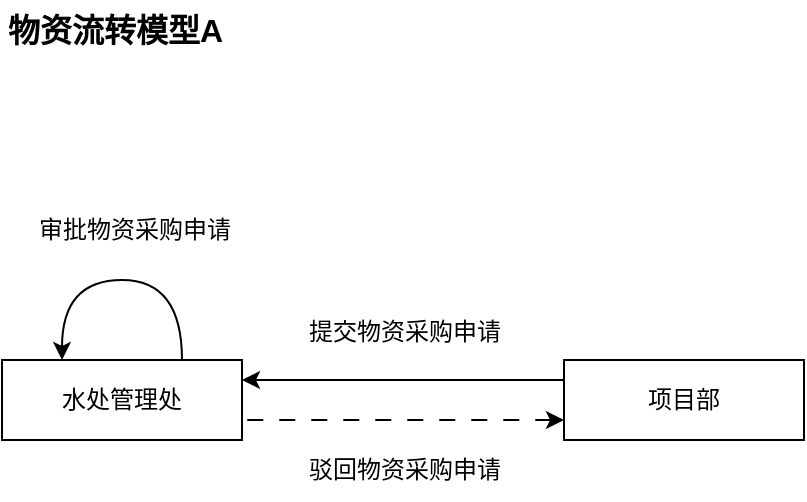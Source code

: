 <mxfile version="22.1.0" type="github" pages="2">
  <diagram name="0001" id="y2zCg2tqc-IcQTNm7M6H">
    <mxGraphModel dx="717" dy="379" grid="1" gridSize="10" guides="1" tooltips="1" connect="1" arrows="1" fold="1" page="1" pageScale="1" pageWidth="1169" pageHeight="827" math="0" shadow="0">
      <root>
        <mxCell id="sdHGfgtrLrPXHbDimJ2l-0" />
        <mxCell id="sdHGfgtrLrPXHbDimJ2l-1" parent="sdHGfgtrLrPXHbDimJ2l-0" />
        <mxCell id="sdHGfgtrLrPXHbDimJ2l-57" value="&lt;b style=&quot;font-size: 16px;&quot;&gt;物资流转模型A&lt;/b&gt;" style="text;html=1;align=left;verticalAlign=middle;resizable=0;points=[];autosize=1;strokeColor=none;fillColor=none;fontSize=16;rounded=0;labelBackgroundColor=none;" parent="sdHGfgtrLrPXHbDimJ2l-1" vertex="1">
          <mxGeometry x="40.5" y="20" width="130" height="30" as="geometry" />
        </mxCell>
        <mxCell id="HL12fgJ5XwXz7NJd2X_L-1" value="" style="rounded=0;orthogonalLoop=1;jettySize=auto;html=1;entryX=1;entryY=0.25;entryDx=0;entryDy=0;exitX=0;exitY=0.25;exitDx=0;exitDy=0;" edge="1" parent="sdHGfgtrLrPXHbDimJ2l-1" source="DtQQWt-DvLBq8CPffun4-25" target="HL12fgJ5XwXz7NJd2X_L-0">
          <mxGeometry relative="1" as="geometry" />
        </mxCell>
        <mxCell id="DtQQWt-DvLBq8CPffun4-25" value="项目部" style="rounded=0;whiteSpace=wrap;html=1;" parent="sdHGfgtrLrPXHbDimJ2l-1" vertex="1">
          <mxGeometry x="321" y="200" width="120" height="40" as="geometry" />
        </mxCell>
        <mxCell id="HL12fgJ5XwXz7NJd2X_L-4" value="" style="edgeStyle=orthogonalEdgeStyle;rounded=0;orthogonalLoop=1;jettySize=auto;html=1;exitX=0.75;exitY=0;exitDx=0;exitDy=0;entryX=0.25;entryY=0;entryDx=0;entryDy=0;elbow=vertical;curved=1;" edge="1" parent="sdHGfgtrLrPXHbDimJ2l-1" source="HL12fgJ5XwXz7NJd2X_L-0" target="HL12fgJ5XwXz7NJd2X_L-0">
          <mxGeometry relative="1" as="geometry">
            <mxPoint x="140" y="120" as="targetPoint" />
            <Array as="points">
              <mxPoint x="130" y="160" />
              <mxPoint x="70" y="160" />
            </Array>
          </mxGeometry>
        </mxCell>
        <mxCell id="HL12fgJ5XwXz7NJd2X_L-0" value="水处管理处" style="rounded=0;whiteSpace=wrap;html=1;" vertex="1" parent="sdHGfgtrLrPXHbDimJ2l-1">
          <mxGeometry x="40" y="200" width="120" height="40" as="geometry" />
        </mxCell>
        <mxCell id="HL12fgJ5XwXz7NJd2X_L-2" value="提交物资采购申请" style="text;html=1;align=center;verticalAlign=middle;resizable=0;points=[];autosize=1;strokeColor=none;fillColor=none;" vertex="1" parent="sdHGfgtrLrPXHbDimJ2l-1">
          <mxGeometry x="181" y="171" width="120" height="30" as="geometry" />
        </mxCell>
        <mxCell id="HL12fgJ5XwXz7NJd2X_L-5" value="驳回物资采购申请" style="text;html=1;align=center;verticalAlign=middle;resizable=0;points=[];autosize=1;strokeColor=none;fillColor=none;" vertex="1" parent="sdHGfgtrLrPXHbDimJ2l-1">
          <mxGeometry x="181" y="240" width="120" height="30" as="geometry" />
        </mxCell>
        <mxCell id="HL12fgJ5XwXz7NJd2X_L-7" value="" style="rounded=0;orthogonalLoop=1;jettySize=auto;html=1;entryX=1;entryY=0.75;entryDx=0;entryDy=0;exitX=0;exitY=0.75;exitDx=0;exitDy=0;startArrow=classic;startFill=1;endArrow=none;endFill=0;dashed=1;dashPattern=8 8;" edge="1" parent="sdHGfgtrLrPXHbDimJ2l-1" source="DtQQWt-DvLBq8CPffun4-25" target="HL12fgJ5XwXz7NJd2X_L-0">
          <mxGeometry relative="1" as="geometry">
            <mxPoint x="280.5" y="230" as="sourcePoint" />
            <mxPoint x="160.5" y="230" as="targetPoint" />
          </mxGeometry>
        </mxCell>
        <mxCell id="HL12fgJ5XwXz7NJd2X_L-8" value="审批物资采购申请" style="text;html=1;align=center;verticalAlign=middle;resizable=0;points=[];autosize=1;strokeColor=none;fillColor=none;" vertex="1" parent="sdHGfgtrLrPXHbDimJ2l-1">
          <mxGeometry x="45.5" y="120" width="120" height="30" as="geometry" />
        </mxCell>
      </root>
    </mxGraphModel>
  </diagram>
  <diagram name="0002" id="v6YHIiIqCK-uheLhkEiw">
    <mxGraphModel dx="717" dy="379" grid="1" gridSize="10" guides="1" tooltips="1" connect="1" arrows="1" fold="1" page="1" pageScale="1" pageWidth="1169" pageHeight="827" math="0" shadow="0">
      <root>
        <mxCell id="5l5dGnRgkD7SMCscCZ9d-0" />
        <mxCell id="5l5dGnRgkD7SMCscCZ9d-1" parent="5l5dGnRgkD7SMCscCZ9d-0" />
        <mxCell id="5l5dGnRgkD7SMCscCZ9d-2" value="&lt;b style=&quot;font-size: 16px;&quot;&gt;物资流转模型A&lt;/b&gt;" style="text;html=1;align=left;verticalAlign=middle;resizable=0;points=[];autosize=1;strokeColor=none;fillColor=none;fontSize=16;rounded=0;labelBackgroundColor=none;" vertex="1" parent="5l5dGnRgkD7SMCscCZ9d-1">
          <mxGeometry x="40.5" y="20" width="130" height="30" as="geometry" />
        </mxCell>
        <mxCell id="5l5dGnRgkD7SMCscCZ9d-3" value="" style="rounded=0;orthogonalLoop=1;jettySize=auto;html=1;entryX=1;entryY=0.25;entryDx=0;entryDy=0;exitX=0;exitY=0.25;exitDx=0;exitDy=0;" edge="1" parent="5l5dGnRgkD7SMCscCZ9d-1" source="5l5dGnRgkD7SMCscCZ9d-4" target="5l5dGnRgkD7SMCscCZ9d-6">
          <mxGeometry relative="1" as="geometry" />
        </mxCell>
        <mxCell id="5l5dGnRgkD7SMCscCZ9d-4" value="项目部" style="rounded=0;whiteSpace=wrap;html=1;" vertex="1" parent="5l5dGnRgkD7SMCscCZ9d-1">
          <mxGeometry x="321" y="200" width="120" height="160" as="geometry" />
        </mxCell>
        <mxCell id="5l5dGnRgkD7SMCscCZ9d-5" value="" style="edgeStyle=orthogonalEdgeStyle;rounded=0;orthogonalLoop=1;jettySize=auto;html=1;exitX=0.75;exitY=0;exitDx=0;exitDy=0;entryX=0.25;entryY=0;entryDx=0;entryDy=0;elbow=vertical;curved=1;" edge="1" parent="5l5dGnRgkD7SMCscCZ9d-1" source="5l5dGnRgkD7SMCscCZ9d-6" target="5l5dGnRgkD7SMCscCZ9d-6">
          <mxGeometry relative="1" as="geometry">
            <mxPoint x="140" y="120" as="targetPoint" />
            <Array as="points">
              <mxPoint x="130" y="160" />
              <mxPoint x="70" y="160" />
            </Array>
          </mxGeometry>
        </mxCell>
        <mxCell id="kY5L23jOg3op1AkV3N7v-1" value="" style="edgeStyle=orthogonalEdgeStyle;rounded=0;orthogonalLoop=1;jettySize=auto;html=1;entryX=0.25;entryY=0;entryDx=0;entryDy=0;" edge="1" parent="5l5dGnRgkD7SMCscCZ9d-1" source="5l5dGnRgkD7SMCscCZ9d-6" target="kY5L23jOg3op1AkV3N7v-0">
          <mxGeometry relative="1" as="geometry" />
        </mxCell>
        <mxCell id="5l5dGnRgkD7SMCscCZ9d-6" value="水处管理处" style="rounded=0;whiteSpace=wrap;html=1;" vertex="1" parent="5l5dGnRgkD7SMCscCZ9d-1">
          <mxGeometry x="40" y="201" width="120" height="160" as="geometry" />
        </mxCell>
        <mxCell id="5l5dGnRgkD7SMCscCZ9d-7" value="提交物资采购申请" style="text;html=1;align=center;verticalAlign=middle;resizable=0;points=[];autosize=1;strokeColor=none;fillColor=none;" vertex="1" parent="5l5dGnRgkD7SMCscCZ9d-1">
          <mxGeometry x="180" y="205" width="120" height="30" as="geometry" />
        </mxCell>
        <mxCell id="5l5dGnRgkD7SMCscCZ9d-8" value="同意物资采购申请" style="text;html=1;align=center;verticalAlign=middle;resizable=0;points=[];autosize=1;strokeColor=none;fillColor=none;" vertex="1" parent="5l5dGnRgkD7SMCscCZ9d-1">
          <mxGeometry x="181" y="245" width="120" height="30" as="geometry" />
        </mxCell>
        <mxCell id="5l5dGnRgkD7SMCscCZ9d-9" value="" style="rounded=0;orthogonalLoop=1;jettySize=auto;html=1;entryX=1;entryY=0.5;entryDx=0;entryDy=0;exitX=0;exitY=0.5;exitDx=0;exitDy=0;startArrow=classic;startFill=1;endArrow=none;endFill=0;dashed=1;dashPattern=8 8;" edge="1" parent="5l5dGnRgkD7SMCscCZ9d-1" source="5l5dGnRgkD7SMCscCZ9d-4" target="5l5dGnRgkD7SMCscCZ9d-6">
          <mxGeometry relative="1" as="geometry">
            <mxPoint x="280.5" y="230" as="sourcePoint" />
            <mxPoint x="160.5" y="230" as="targetPoint" />
          </mxGeometry>
        </mxCell>
        <mxCell id="5l5dGnRgkD7SMCscCZ9d-10" value="审批物资采购申请" style="text;html=1;align=center;verticalAlign=middle;resizable=0;points=[];autosize=1;strokeColor=none;fillColor=none;" vertex="1" parent="5l5dGnRgkD7SMCscCZ9d-1">
          <mxGeometry x="45.5" y="120" width="120" height="30" as="geometry" />
        </mxCell>
        <mxCell id="kY5L23jOg3op1AkV3N7v-3" value="" style="edgeStyle=orthogonalEdgeStyle;rounded=0;orthogonalLoop=1;jettySize=auto;html=1;exitX=0.75;exitY=0;exitDx=0;exitDy=0;" edge="1" parent="5l5dGnRgkD7SMCscCZ9d-1" source="kY5L23jOg3op1AkV3N7v-0">
          <mxGeometry relative="1" as="geometry">
            <mxPoint x="381" y="360" as="targetPoint" />
          </mxGeometry>
        </mxCell>
        <mxCell id="kY5L23jOg3op1AkV3N7v-0" value="物资供应商" style="rounded=0;whiteSpace=wrap;html=1;" vertex="1" parent="5l5dGnRgkD7SMCscCZ9d-1">
          <mxGeometry x="40" y="440" width="400" height="80" as="geometry" />
        </mxCell>
        <mxCell id="kY5L23jOg3op1AkV3N7v-4" value="采购物资" style="text;html=1;align=center;verticalAlign=middle;resizable=0;points=[];autosize=1;strokeColor=none;fillColor=none;" vertex="1" parent="5l5dGnRgkD7SMCscCZ9d-1">
          <mxGeometry x="40.5" y="399" width="70" height="30" as="geometry" />
        </mxCell>
        <mxCell id="kY5L23jOg3op1AkV3N7v-5" value="供应物资" style="text;html=1;align=center;verticalAlign=middle;resizable=0;points=[];autosize=1;strokeColor=none;fillColor=none;" vertex="1" parent="5l5dGnRgkD7SMCscCZ9d-1">
          <mxGeometry x="371" y="399" width="70" height="30" as="geometry" />
        </mxCell>
      </root>
    </mxGraphModel>
  </diagram>
</mxfile>
